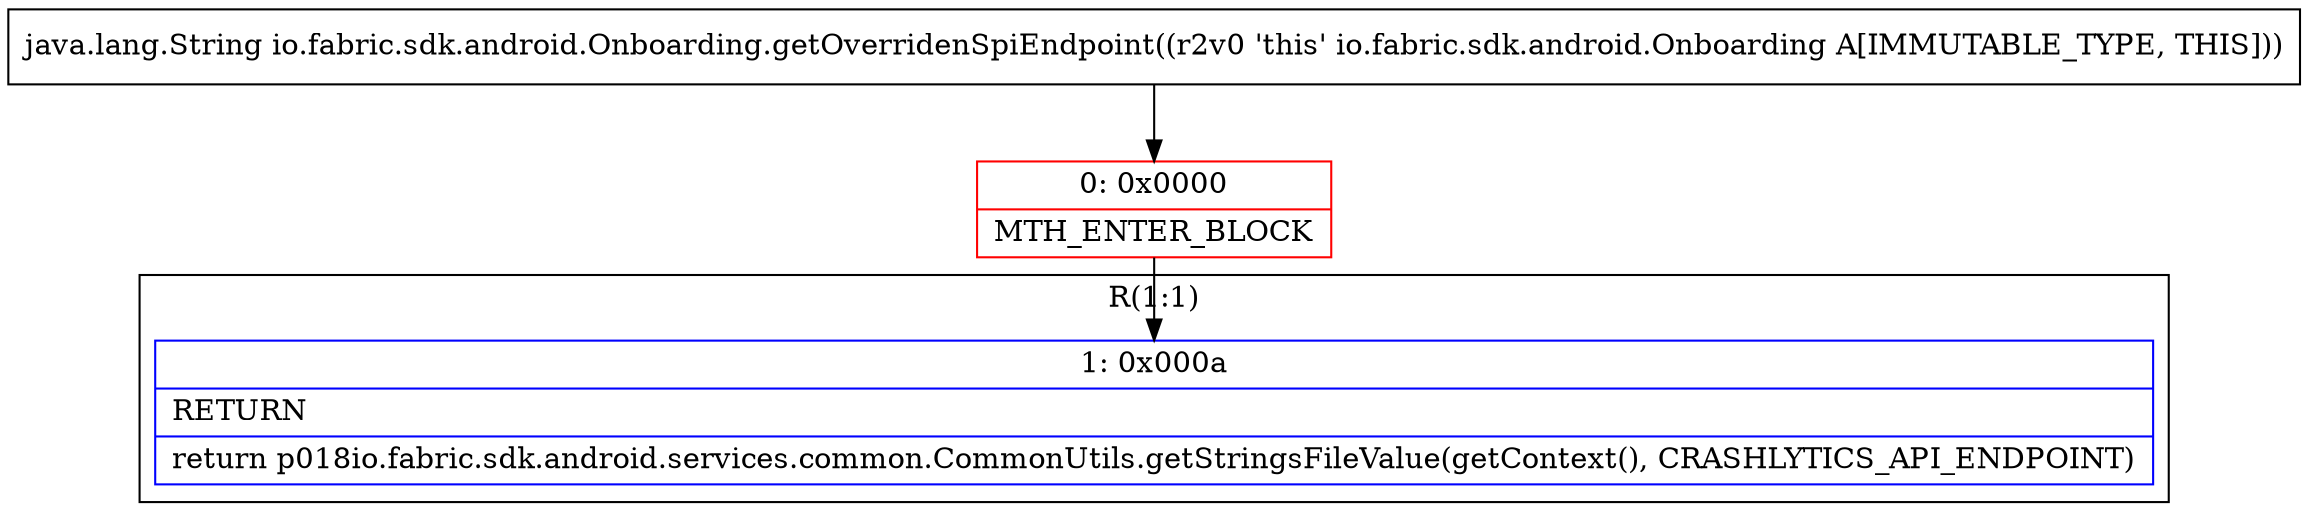 digraph "CFG forio.fabric.sdk.android.Onboarding.getOverridenSpiEndpoint()Ljava\/lang\/String;" {
subgraph cluster_Region_976424984 {
label = "R(1:1)";
node [shape=record,color=blue];
Node_1 [shape=record,label="{1\:\ 0x000a|RETURN\l|return p018io.fabric.sdk.android.services.common.CommonUtils.getStringsFileValue(getContext(), CRASHLYTICS_API_ENDPOINT)\l}"];
}
Node_0 [shape=record,color=red,label="{0\:\ 0x0000|MTH_ENTER_BLOCK\l}"];
MethodNode[shape=record,label="{java.lang.String io.fabric.sdk.android.Onboarding.getOverridenSpiEndpoint((r2v0 'this' io.fabric.sdk.android.Onboarding A[IMMUTABLE_TYPE, THIS])) }"];
MethodNode -> Node_0;
Node_0 -> Node_1;
}

